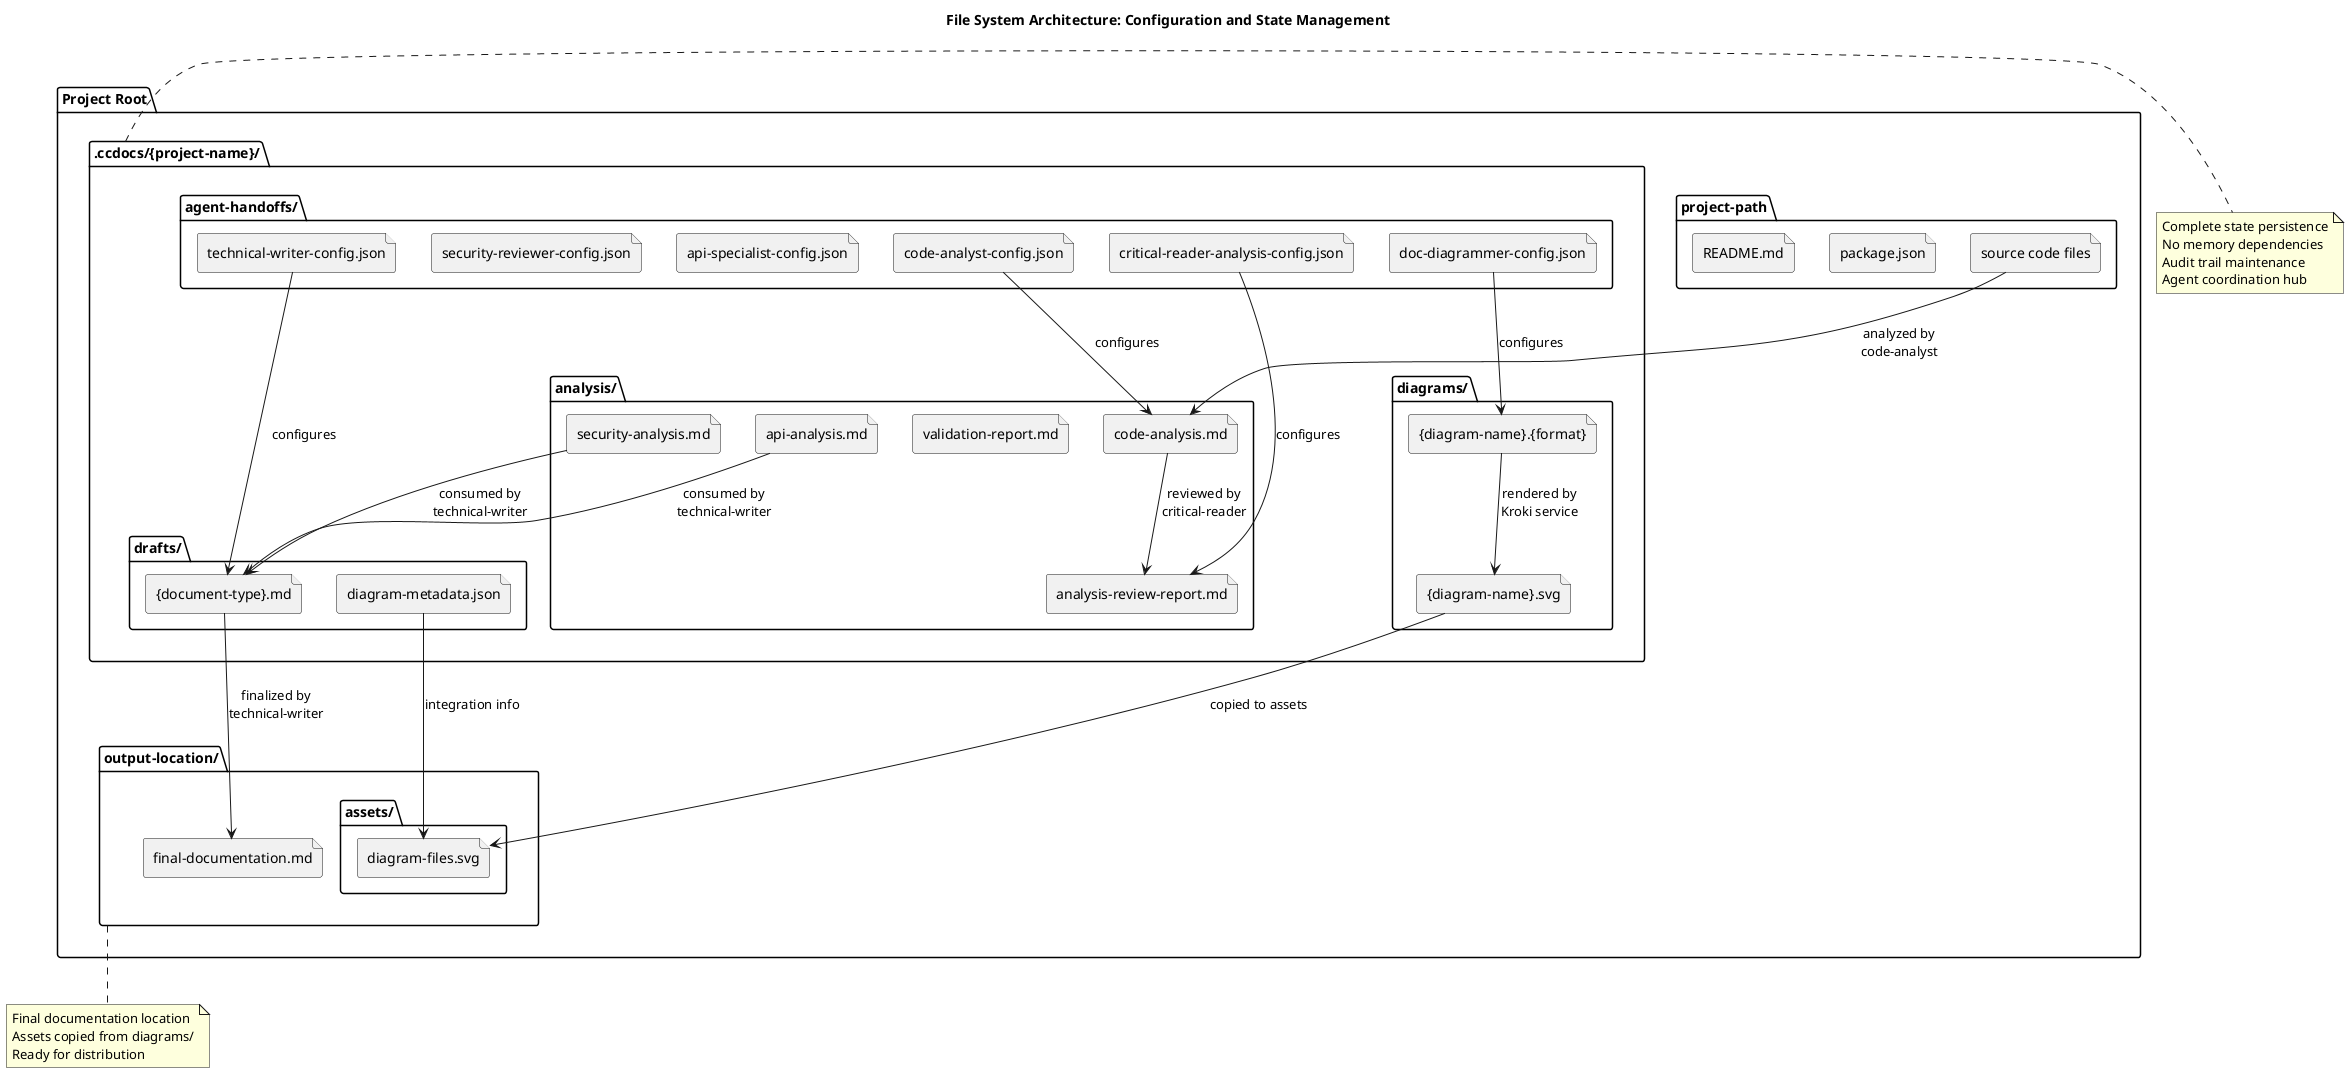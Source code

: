 @startuml
title File System Architecture: Configuration and State Management

package "Project Root" {
  folder "project-path" as ProjectRoot {
    file "source code files" as SourceCode
    file "package.json" as PackageJson
    file "README.md" as ReadmeFile
  }
  
  folder ".ccdocs/{project-name}/" as CcdocsRoot {
    
    folder "agent-handoffs/" as AgentHandoffs {
      file "code-analyst-config.json" as CodeAnalystConfig
      file "technical-writer-config.json" as TechnicalWriterConfig
      file "critical-reader-analysis-config.json" as CriticalReaderConfig
      file "api-specialist-config.json" as ApiSpecialistConfig
      file "security-reviewer-config.json" as SecurityReviewerConfig
      file "doc-diagrammer-config.json" as DocDiagrammerConfig
    }
    
    folder "analysis/" as Analysis {
      file "code-analysis.md" as CodeAnalysis
      file "analysis-review-report.md" as AnalysisReview
      file "validation-report.md" as ValidationReport
      file "api-analysis.md" as ApiAnalysis
      file "security-analysis.md" as SecurityAnalysis
    }
    
    folder "drafts/" as Drafts {
      file "{document-type}.md" as DocumentDrafts
      file "diagram-metadata.json" as DiagramMetadata
    }
    
    folder "diagrams/" as Diagrams {
      file "{diagram-name}.{format}" as DiagramSource
      file "{diagram-name}.svg" as SVGRendered
    }
  }
  
  folder "output-location/" as OutputLocation {
    folder "assets/" as Assets {
      file "diagram-files.svg" as OutputDiagrams
    }
    file "final-documentation.md" as FinalDocs
  }
}

' Data flow relationships
SourceCode --> CodeAnalysis : analyzed by\ncode-analyst
CodeAnalysis --> AnalysisReview : reviewed by\ncritical-reader
ApiAnalysis --> DocumentDrafts : consumed by\ntechnical-writer
SecurityAnalysis --> DocumentDrafts : consumed by\ntechnical-writer
DocumentDrafts --> FinalDocs : finalized by\ntechnical-writer

DiagramSource --> SVGRendered : rendered by\nKroki service
SVGRendered --> OutputDiagrams : copied to assets
DiagramMetadata --> OutputDiagrams : integration info

' Configuration relationships
CodeAnalystConfig --> CodeAnalysis : configures
TechnicalWriterConfig --> DocumentDrafts : configures
CriticalReaderConfig --> AnalysisReview : configures
DocDiagrammerConfig --> DiagramSource : configures

note right of CcdocsRoot
  Complete state persistence
  No memory dependencies
  Audit trail maintenance
  Agent coordination hub
end note

note bottom of OutputLocation
  Final documentation location
  Assets copied from diagrams/
  Ready for distribution
end note

@enduml